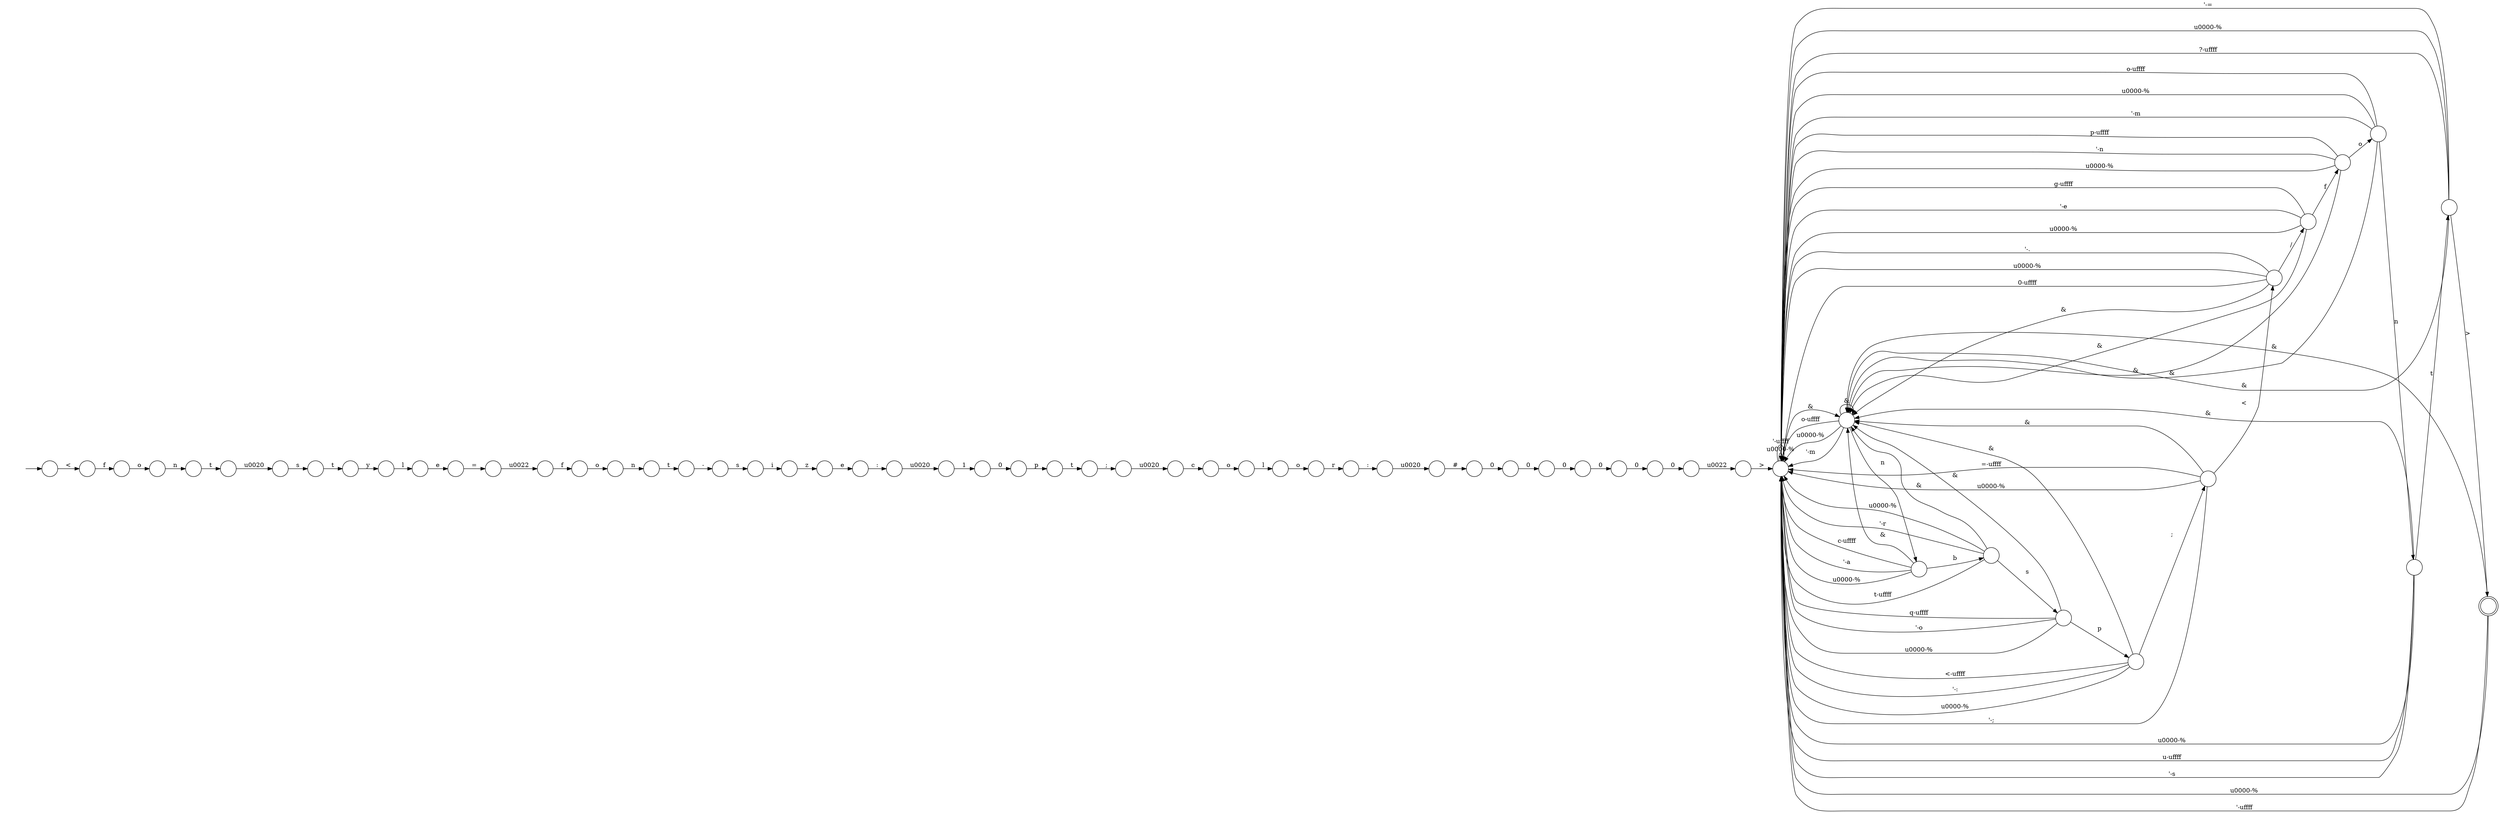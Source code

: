 digraph Automaton {
  rankdir = LR;
  0 [shape=circle,label=""];
  0 -> 58 [label="y"]
  1 [shape=circle,label=""];
  1 -> 8 [label="z"]
  2 [shape=circle,label=""];
  2 -> 24 [label="r"]
  3 [shape=circle,label=""];
  3 -> 28 [label="0"]
  4 [shape=circle,label=""];
  4 -> 1 [label="i"]
  5 [shape=circle,label=""];
  5 -> 44 [label="0"]
  6 [shape=circle,label=""];
  6 -> 17 [label="e"]
  7 [shape=circle,label=""];
  7 -> 54 [label="\u0020"]
  8 [shape=circle,label=""];
  8 -> 22 [label="e"]
  9 [shape=circle,label=""];
  9 -> 2 [label="o"]
  10 [shape=circle,label=""];
  10 -> 19 [label="&"]
  10 -> 51 [label="s"]
  10 -> 46 [label="t-\uffff"]
  10 -> 46 [label="\u0000-%"]
  10 -> 46 [label="'-r"]
  11 [shape=circle,label=""];
  11 -> 59 [label="#"]
  12 [shape=circle,label=""];
  12 -> 46 [label="p-\uffff"]
  12 -> 46 [label="'-n"]
  12 -> 19 [label="&"]
  12 -> 46 [label="\u0000-%"]
  12 -> 49 [label="o"]
  13 [shape=circle,label=""];
  13 -> 7 [label="t"]
  14 [shape=circle,label=""];
  14 -> 13 [label="n"]
  15 [shape=circle,label=""];
  15 -> 4 [label="s"]
  16 [shape=circle,label=""];
  16 -> 27 [label="t"]
  17 [shape=circle,label=""];
  17 -> 37 [label="="]
  18 [shape=circle,label=""];
  18 -> 46 [label="'-."]
  18 -> 33 [label="/"]
  18 -> 19 [label="&"]
  18 -> 46 [label="\u0000-%"]
  18 -> 46 [label="0-\uffff"]
  19 [shape=circle,label=""];
  19 -> 42 [label="n"]
  19 -> 46 [label="o-\uffff"]
  19 -> 19 [label="&"]
  19 -> 46 [label="\u0000-%"]
  19 -> 46 [label="'-m"]
  20 [shape=circle,label=""];
  20 -> 3 [label="0"]
  21 [shape=circle,label=""];
  21 -> 43 [label="\u0022"]
  22 [shape=circle,label=""];
  22 -> 34 [label=":"]
  23 [shape=circle,label=""];
  23 -> 46 [label="<-\uffff"]
  23 -> 46 [label="'-:"]
  23 -> 19 [label="&"]
  23 -> 50 [label=";"]
  23 -> 46 [label="\u0000-%"]
  24 [shape=circle,label=""];
  24 -> 48 [label=":"]
  25 [shape=circle,label=""];
  25 -> 36 [label="t"]
  25 -> 19 [label="&"]
  25 -> 46 [label="\u0000-%"]
  25 -> 46 [label="u-\uffff"]
  25 -> 46 [label="'-s"]
  26 [shape=circle,label=""];
  26 -> 35 [label=";"]
  27 [shape=circle,label=""];
  27 -> 15 [label="-"]
  28 [shape=circle,label=""];
  28 -> 41 [label="0"]
  29 [shape=circle,label=""];
  29 -> 20 [label="0"]
  30 [shape=circle,label=""];
  30 -> 31 [label="c"]
  31 [shape=circle,label=""];
  31 -> 32 [label="o"]
  32 [shape=circle,label=""];
  32 -> 9 [label="l"]
  33 [shape=circle,label=""];
  33 -> 12 [label="f"]
  33 -> 19 [label="&"]
  33 -> 46 [label="g-\uffff"]
  33 -> 46 [label="'-e"]
  33 -> 46 [label="\u0000-%"]
  34 [shape=circle,label=""];
  34 -> 56 [label="\u0020"]
  35 [shape=circle,label=""];
  35 -> 30 [label="\u0020"]
  36 [shape=circle,label=""];
  36 -> 19 [label="&"]
  36 -> 46 [label="'-="]
  36 -> 39 [label=">"]
  36 -> 46 [label="\u0000-%"]
  36 -> 46 [label="?-\uffff"]
  37 [shape=circle,label=""];
  37 -> 55 [label="\u0022"]
  38 [shape=circle,label=""];
  38 -> 14 [label="o"]
  39 [shape=doublecircle,label=""];
  39 -> 19 [label="&"]
  39 -> 46 [label="\u0000-%"]
  39 -> 46 [label="'-\uffff"]
  40 [shape=circle,label=""];
  40 -> 53 [label="o"]
  41 [shape=circle,label=""];
  41 -> 21 [label="0"]
  42 [shape=circle,label=""];
  42 -> 46 [label="'-a"]
  42 -> 19 [label="&"]
  42 -> 10 [label="b"]
  42 -> 46 [label="\u0000-%"]
  42 -> 46 [label="c-\uffff"]
  43 [shape=circle,label=""];
  43 -> 46 [label=">"]
  44 [shape=circle,label=""];
  44 -> 57 [label="p"]
  45 [shape=circle,label=""];
  45 -> 0 [label="t"]
  46 [shape=circle,label=""];
  46 -> 19 [label="&"]
  46 -> 46 [label="\u0000-%"]
  46 -> 46 [label="'-\uffff"]
  47 [shape=circle,label=""];
  47 -> 38 [label="f"]
  48 [shape=circle,label=""];
  48 -> 11 [label="\u0020"]
  49 [shape=circle,label=""];
  49 -> 25 [label="n"]
  49 -> 46 [label="o-\uffff"]
  49 -> 19 [label="&"]
  49 -> 46 [label="\u0000-%"]
  49 -> 46 [label="'-m"]
  50 [shape=circle,label=""];
  50 -> 46 [label="'-;"]
  50 -> 46 [label="=-\uffff"]
  50 -> 19 [label="&"]
  50 -> 46 [label="\u0000-%"]
  50 -> 18 [label="<"]
  51 [shape=circle,label=""];
  51 -> 46 [label="q-\uffff"]
  51 -> 46 [label="'-o"]
  51 -> 19 [label="&"]
  51 -> 23 [label="p"]
  51 -> 46 [label="\u0000-%"]
  52 [shape=circle,label=""];
  initial [shape=plaintext,label=""];
  initial -> 52
  52 -> 47 [label="<"]
  53 [shape=circle,label=""];
  53 -> 16 [label="n"]
  54 [shape=circle,label=""];
  54 -> 45 [label="s"]
  55 [shape=circle,label=""];
  55 -> 40 [label="f"]
  56 [shape=circle,label=""];
  56 -> 5 [label="1"]
  57 [shape=circle,label=""];
  57 -> 26 [label="t"]
  58 [shape=circle,label=""];
  58 -> 6 [label="l"]
  59 [shape=circle,label=""];
  59 -> 29 [label="0"]
}

